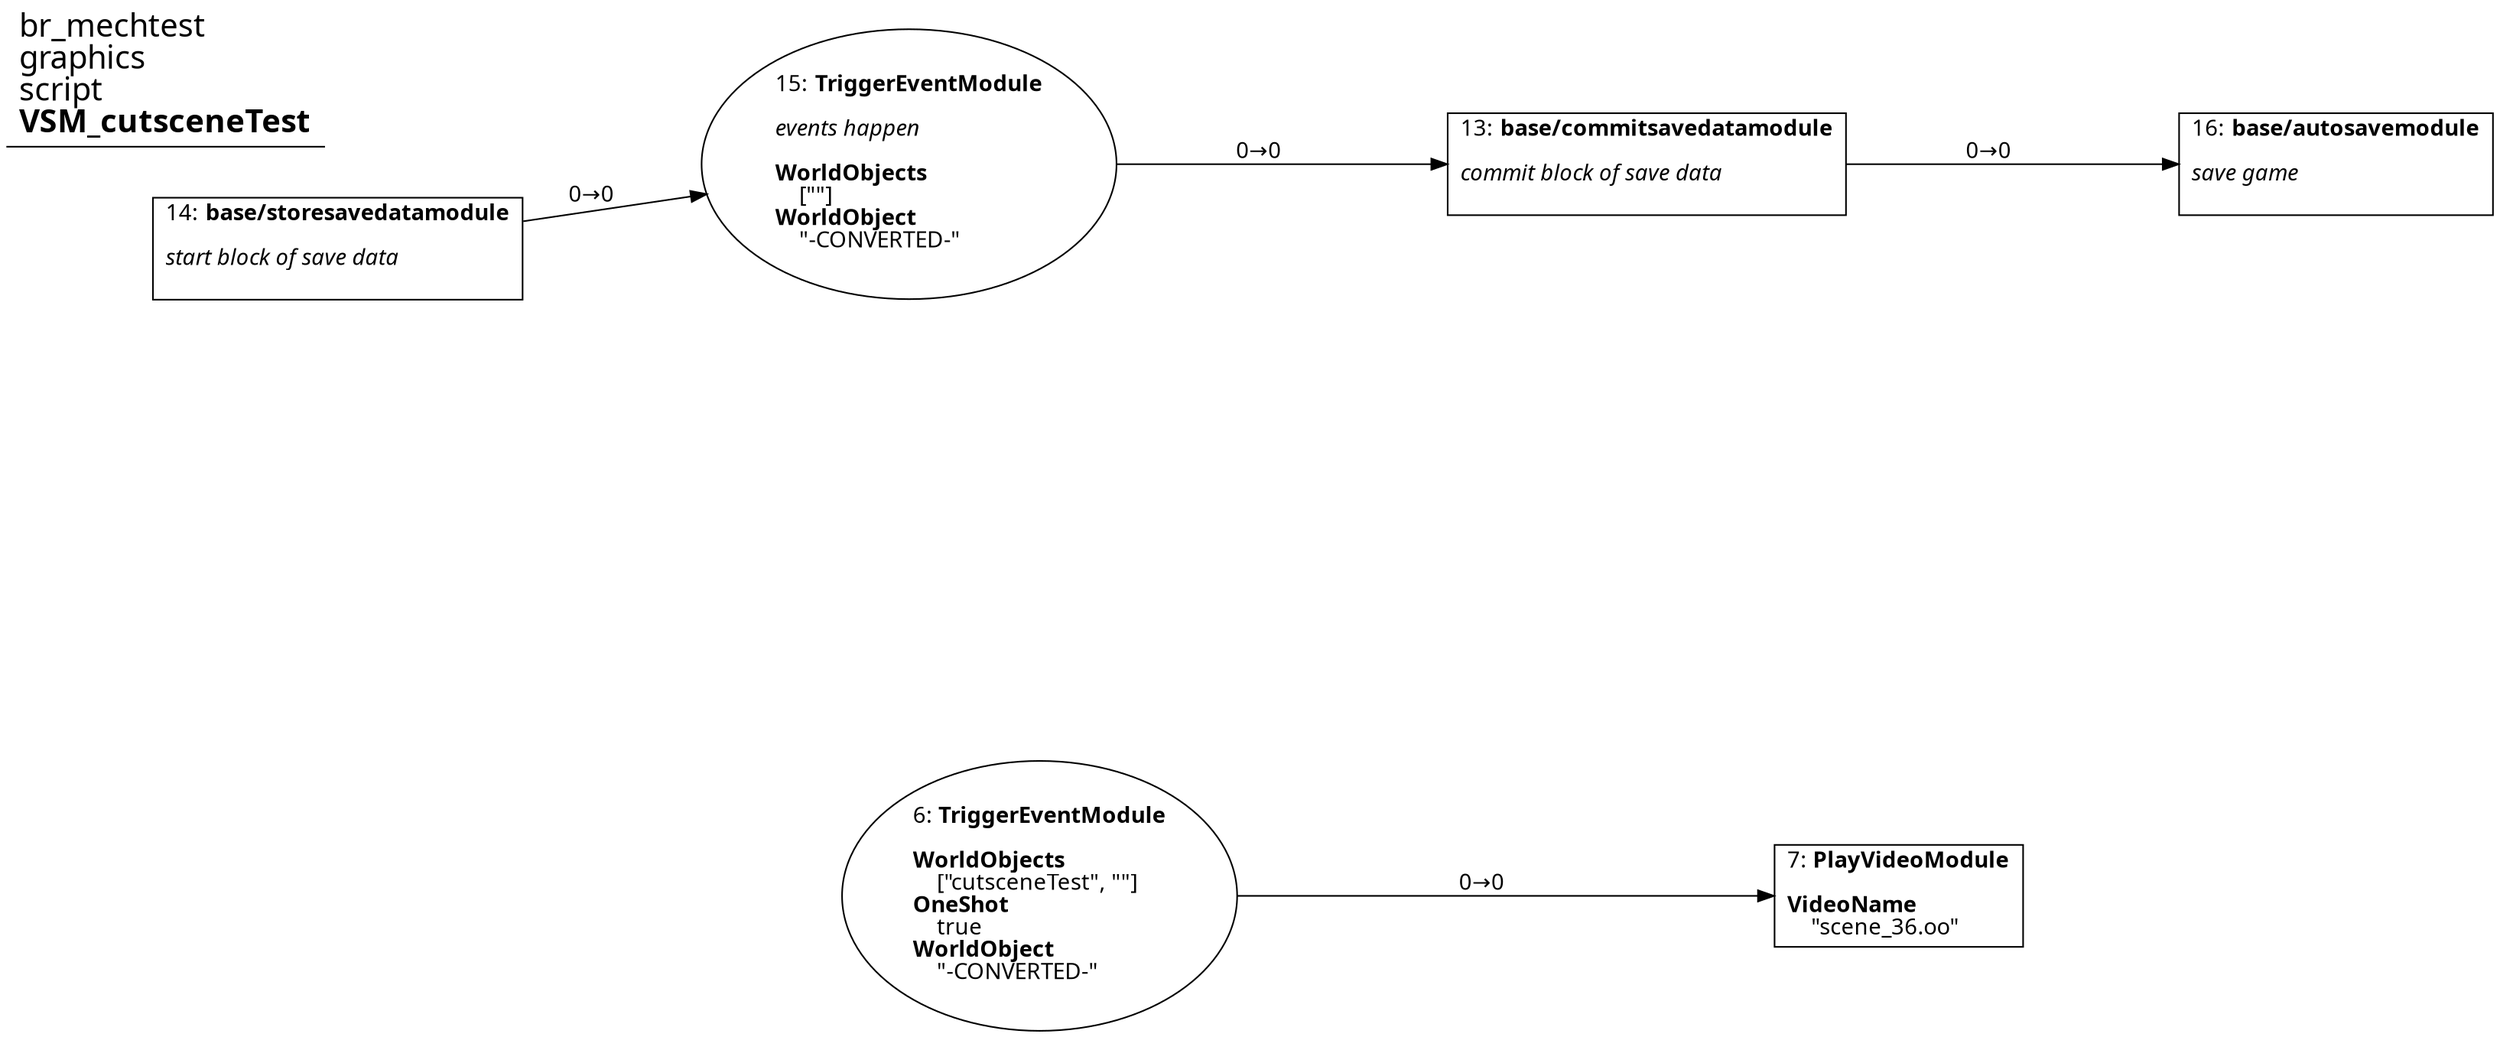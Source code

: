 digraph {
    layout = fdp;
    overlap = prism;
    sep = "+16";
    splines = spline;

    node [ shape = box ];

    graph [ fontname = "Segoe UI" ];
    node [ fontname = "Segoe UI" ];
    edge [ fontname = "Segoe UI" ];

    6 [ label = <6: <b>TriggerEventModule</b><br/><br/><b>WorldObjects</b><br align="left"/>    [&quot;cutsceneTest&quot;, &quot;&quot;]<br align="left"/><b>OneShot</b><br align="left"/>    true<br align="left"/><b>WorldObject</b><br align="left"/>    &quot;-CONVERTED-&quot;<br align="left"/>> ];
    6 [ shape = oval ]
    6 [ pos = "0.037,-0.30400002!" ];
    6 -> 7 [ label = "0→0" ];

    7 [ label = <7: <b>PlayVideoModule</b><br/><br/><b>VideoName</b><br align="left"/>    &quot;scene_36.oo&quot;<br align="left"/>> ];
    7 [ pos = "0.32000002,-0.30400002!" ];

    13 [ label = <13: <b>base/commitsavedatamodule</b><br/><br/><i>commit block of save data<br align="left"/></i><br align="left"/>> ];
    13 [ pos = "0.23700002,-0.063!" ];
    13 -> 16 [ label = "0→0" ];

    14 [ label = <14: <b>base/storesavedatamodule</b><br/><br/><i>start block of save data<br align="left"/></i><br align="left"/>> ];
    14 [ pos = "-0.22200002,-0.063!" ];
    14 -> 15 [ label = "0→0" ];

    15 [ label = <15: <b>TriggerEventModule</b><br/><br/><i>events happen<br align="left"/></i><br align="left"/><b>WorldObjects</b><br align="left"/>    [&quot;&quot;]<br align="left"/><b>WorldObject</b><br align="left"/>    &quot;-CONVERTED-&quot;<br align="left"/>> ];
    15 [ shape = oval ]
    15 [ pos = "-0.006,-0.063!" ];
    15 -> 13 [ label = "0→0" ];

    16 [ label = <16: <b>base/autosavemodule</b><br/><br/><i>save game<br align="left"/></i><br align="left"/>> ];
    16 [ pos = "0.46400002,-0.063!" ];

    title [ pos = "-0.223,-0.062000003!" ];
    title [ shape = underline ];
    title [ label = <<font point-size="20">br_mechtest<br align="left"/>graphics<br align="left"/>script<br align="left"/><b>VSM_cutsceneTest</b><br align="left"/></font>> ];
}
